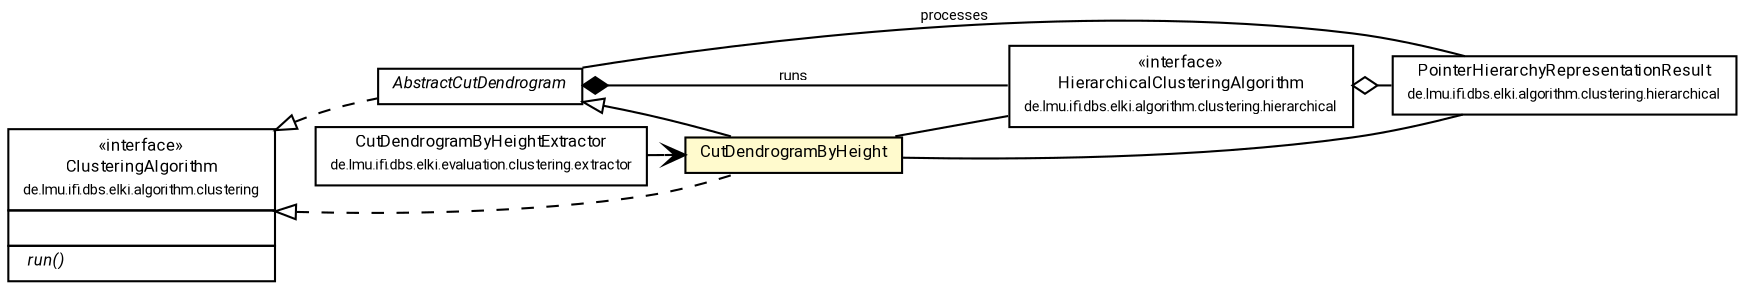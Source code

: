 #!/usr/local/bin/dot
#
# Class diagram 
# Generated by UMLGraph version R5_7_2-60-g0e99a6 (http://www.spinellis.gr/umlgraph/)
#

digraph G {
	graph [fontnames="svg"]
	edge [fontname="Roboto",fontsize=7,labelfontname="Roboto",labelfontsize=7,color="black"];
	node [fontname="Roboto",fontcolor="black",fontsize=8,shape=plaintext,margin=0,width=0,height=0];
	nodesep=0.15;
	ranksep=0.25;
	rankdir=LR;
	// de.lmu.ifi.dbs.elki.evaluation.clustering.extractor.CutDendrogramByHeightExtractor
	c2944565 [label=<<table title="de.lmu.ifi.dbs.elki.evaluation.clustering.extractor.CutDendrogramByHeightExtractor" border="0" cellborder="1" cellspacing="0" cellpadding="2" href="../../../../evaluation/clustering/extractor/CutDendrogramByHeightExtractor.html" target="_parent">
		<tr><td><table border="0" cellspacing="0" cellpadding="1">
		<tr><td align="center" balign="center"> <font face="Roboto">CutDendrogramByHeightExtractor</font> </td></tr>
		<tr><td align="center" balign="center"> <font face="Roboto" point-size="7.0">de.lmu.ifi.dbs.elki.evaluation.clustering.extractor</font> </td></tr>
		</table></td></tr>
		</table>>, URL="../../../../evaluation/clustering/extractor/CutDendrogramByHeightExtractor.html"];
	// de.lmu.ifi.dbs.elki.algorithm.clustering.hierarchical.PointerHierarchyRepresentationResult
	c2944660 [label=<<table title="de.lmu.ifi.dbs.elki.algorithm.clustering.hierarchical.PointerHierarchyRepresentationResult" border="0" cellborder="1" cellspacing="0" cellpadding="2" href="../PointerHierarchyRepresentationResult.html" target="_parent">
		<tr><td><table border="0" cellspacing="0" cellpadding="1">
		<tr><td align="center" balign="center"> <font face="Roboto">PointerHierarchyRepresentationResult</font> </td></tr>
		<tr><td align="center" balign="center"> <font face="Roboto" point-size="7.0">de.lmu.ifi.dbs.elki.algorithm.clustering.hierarchical</font> </td></tr>
		</table></td></tr>
		</table>>, URL="../PointerHierarchyRepresentationResult.html"];
	// de.lmu.ifi.dbs.elki.algorithm.clustering.hierarchical.extraction.CutDendrogramByHeight
	c2944730 [label=<<table title="de.lmu.ifi.dbs.elki.algorithm.clustering.hierarchical.extraction.CutDendrogramByHeight" border="0" cellborder="1" cellspacing="0" cellpadding="2" bgcolor="lemonChiffon" href="CutDendrogramByHeight.html" target="_parent">
		<tr><td><table border="0" cellspacing="0" cellpadding="1">
		<tr><td align="center" balign="center"> <font face="Roboto">CutDendrogramByHeight</font> </td></tr>
		</table></td></tr>
		</table>>, URL="CutDendrogramByHeight.html"];
	// de.lmu.ifi.dbs.elki.algorithm.clustering.hierarchical.extraction.AbstractCutDendrogram
	c2944744 [label=<<table title="de.lmu.ifi.dbs.elki.algorithm.clustering.hierarchical.extraction.AbstractCutDendrogram" border="0" cellborder="1" cellspacing="0" cellpadding="2" href="AbstractCutDendrogram.html" target="_parent">
		<tr><td><table border="0" cellspacing="0" cellpadding="1">
		<tr><td align="center" balign="center"> <font face="Roboto"><i>AbstractCutDendrogram</i></font> </td></tr>
		</table></td></tr>
		</table>>, URL="AbstractCutDendrogram.html"];
	// de.lmu.ifi.dbs.elki.algorithm.clustering.hierarchical.HierarchicalClusteringAlgorithm
	c2944748 [label=<<table title="de.lmu.ifi.dbs.elki.algorithm.clustering.hierarchical.HierarchicalClusteringAlgorithm" border="0" cellborder="1" cellspacing="0" cellpadding="2" href="../HierarchicalClusteringAlgorithm.html" target="_parent">
		<tr><td><table border="0" cellspacing="0" cellpadding="1">
		<tr><td align="center" balign="center"> &#171;interface&#187; </td></tr>
		<tr><td align="center" balign="center"> <font face="Roboto">HierarchicalClusteringAlgorithm</font> </td></tr>
		<tr><td align="center" balign="center"> <font face="Roboto" point-size="7.0">de.lmu.ifi.dbs.elki.algorithm.clustering.hierarchical</font> </td></tr>
		</table></td></tr>
		</table>>, URL="../HierarchicalClusteringAlgorithm.html"];
	// de.lmu.ifi.dbs.elki.algorithm.clustering.ClusteringAlgorithm<C extends de.lmu.ifi.dbs.elki.data.Clustering<? extends de.lmu.ifi.dbs.elki.data.model.Model>>
	c2944930 [label=<<table title="de.lmu.ifi.dbs.elki.algorithm.clustering.ClusteringAlgorithm" border="0" cellborder="1" cellspacing="0" cellpadding="2" href="../../ClusteringAlgorithm.html" target="_parent">
		<tr><td><table border="0" cellspacing="0" cellpadding="1">
		<tr><td align="center" balign="center"> &#171;interface&#187; </td></tr>
		<tr><td align="center" balign="center"> <font face="Roboto">ClusteringAlgorithm</font> </td></tr>
		<tr><td align="center" balign="center"> <font face="Roboto" point-size="7.0">de.lmu.ifi.dbs.elki.algorithm.clustering</font> </td></tr>
		</table></td></tr>
		<tr><td><table border="0" cellspacing="0" cellpadding="1">
		<tr><td align="left" balign="left">  </td></tr>
		</table></td></tr>
		<tr><td><table border="0" cellspacing="0" cellpadding="1">
		<tr><td align="left" balign="left"> <i> run()</i> </td></tr>
		</table></td></tr>
		</table>>, URL="../../ClusteringAlgorithm.html"];
	// de.lmu.ifi.dbs.elki.algorithm.clustering.hierarchical.extraction.CutDendrogramByHeight extends de.lmu.ifi.dbs.elki.algorithm.clustering.hierarchical.extraction.AbstractCutDendrogram
	c2944744 -> c2944730 [arrowtail=empty,dir=back,weight=10];
	// de.lmu.ifi.dbs.elki.algorithm.clustering.hierarchical.extraction.CutDendrogramByHeight implements de.lmu.ifi.dbs.elki.algorithm.clustering.ClusteringAlgorithm<C extends de.lmu.ifi.dbs.elki.data.Clustering<? extends de.lmu.ifi.dbs.elki.data.model.Model>>
	c2944930 -> c2944730 [arrowtail=empty,style=dashed,dir=back,weight=9];
	// de.lmu.ifi.dbs.elki.algorithm.clustering.hierarchical.extraction.CutDendrogramByHeight assoc de.lmu.ifi.dbs.elki.algorithm.clustering.hierarchical.HierarchicalClusteringAlgorithm
	c2944730 -> c2944748 [arrowhead=none,weight=2];
	// de.lmu.ifi.dbs.elki.algorithm.clustering.hierarchical.extraction.CutDendrogramByHeight assoc de.lmu.ifi.dbs.elki.algorithm.clustering.hierarchical.PointerHierarchyRepresentationResult
	c2944730 -> c2944660 [arrowhead=none,weight=2];
	// de.lmu.ifi.dbs.elki.algorithm.clustering.hierarchical.extraction.AbstractCutDendrogram implements de.lmu.ifi.dbs.elki.algorithm.clustering.ClusteringAlgorithm<C extends de.lmu.ifi.dbs.elki.data.Clustering<? extends de.lmu.ifi.dbs.elki.data.model.Model>>
	c2944930 -> c2944744 [arrowtail=empty,style=dashed,dir=back,weight=9];
	// de.lmu.ifi.dbs.elki.algorithm.clustering.hierarchical.extraction.AbstractCutDendrogram composed de.lmu.ifi.dbs.elki.algorithm.clustering.hierarchical.HierarchicalClusteringAlgorithm
	c2944744 -> c2944748 [arrowhead=none,arrowtail=diamond,dir=back,weight=6,label="runs"];
	// de.lmu.ifi.dbs.elki.algorithm.clustering.hierarchical.extraction.AbstractCutDendrogram assoc de.lmu.ifi.dbs.elki.algorithm.clustering.hierarchical.PointerHierarchyRepresentationResult
	c2944744 -> c2944660 [arrowhead=none,weight=2,label="processes"];
	// de.lmu.ifi.dbs.elki.algorithm.clustering.hierarchical.HierarchicalClusteringAlgorithm has de.lmu.ifi.dbs.elki.algorithm.clustering.hierarchical.PointerHierarchyRepresentationResult
	c2944748 -> c2944660 [arrowhead=none,arrowtail=ediamond,dir=back,weight=4];
	// de.lmu.ifi.dbs.elki.evaluation.clustering.extractor.CutDendrogramByHeightExtractor navassoc de.lmu.ifi.dbs.elki.algorithm.clustering.hierarchical.extraction.CutDendrogramByHeight
	c2944565 -> c2944730 [arrowhead=open,weight=1];
}

